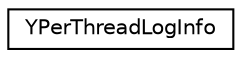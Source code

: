 digraph "Graphical Class Hierarchy"
{
 // LATEX_PDF_SIZE
  edge [fontname="Helvetica",fontsize="10",labelfontname="Helvetica",labelfontsize="10"];
  node [fontname="Helvetica",fontsize="10",shape=record];
  rankdir="LR";
  Node0 [label="YPerThreadLogInfo",height=0.2,width=0.4,color="black", fillcolor="white", style="filled",URL="$structYPerThreadLogInfo.html",tooltip=" "];
}
